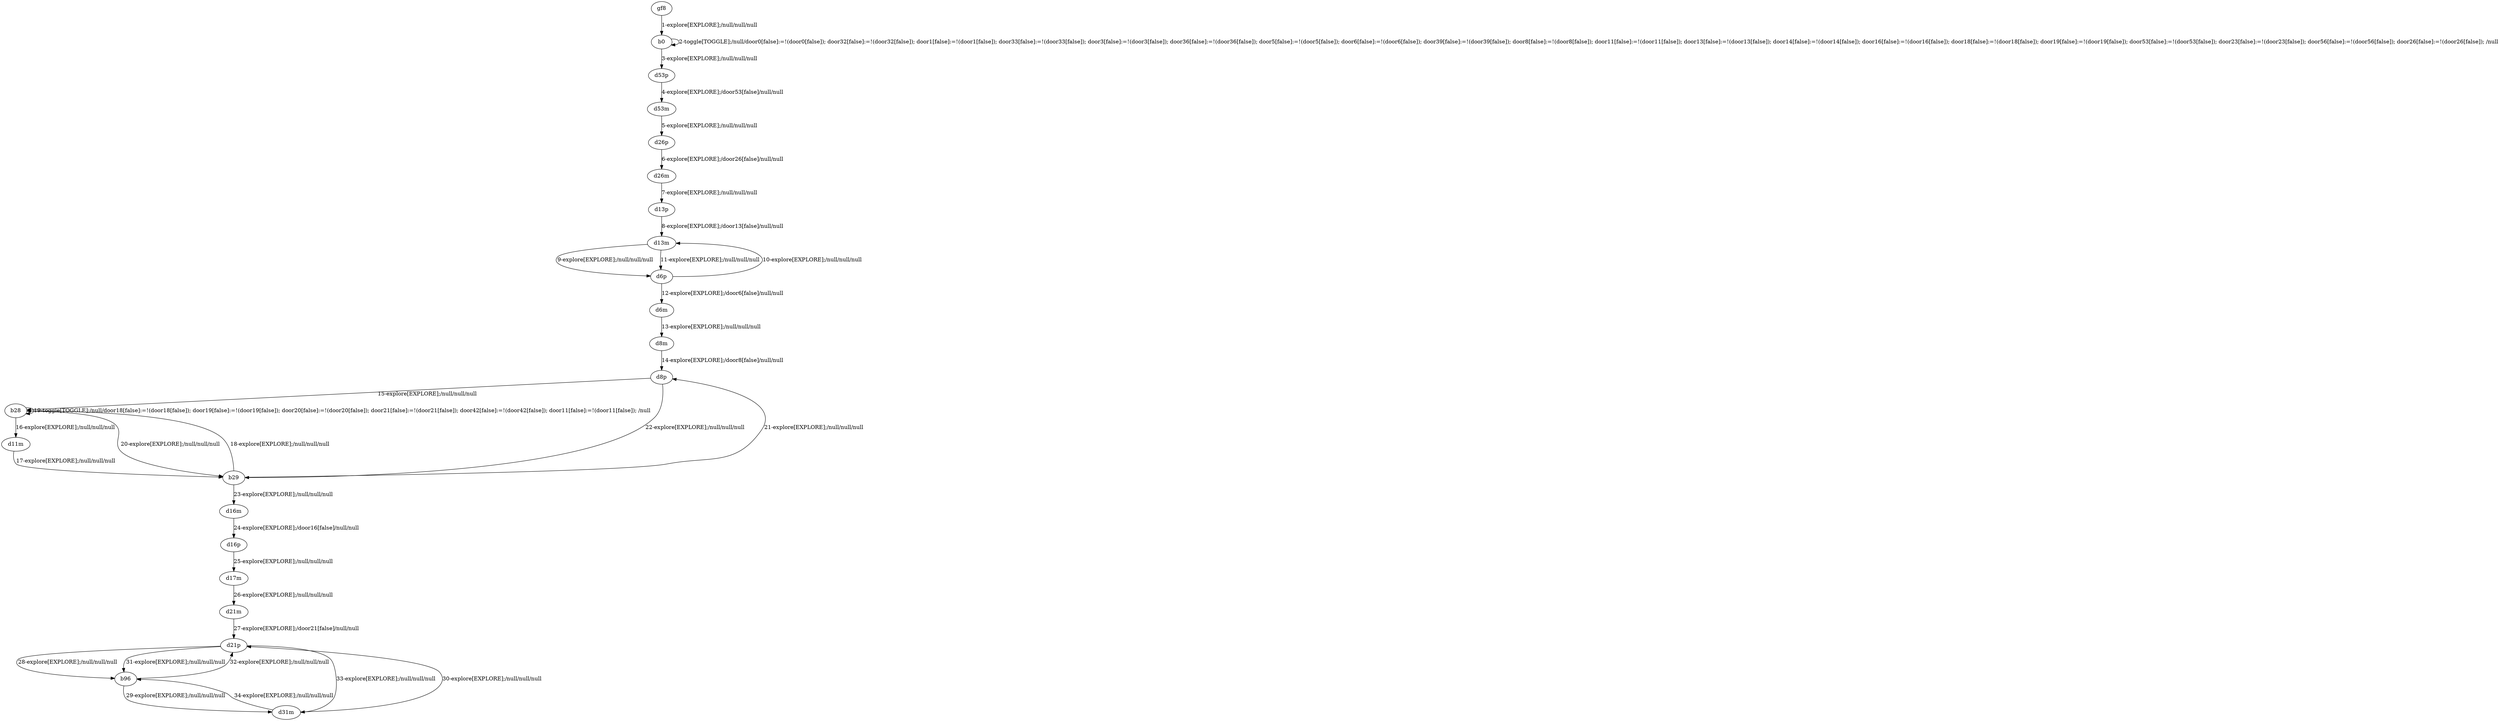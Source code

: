 # Total number of goals covered by this test: 1
# d31m --> b96

digraph g {
"gf8" -> "b0" [label = "1-explore[EXPLORE];/null/null/null"];
"b0" -> "b0" [label = "2-toggle[TOGGLE];/null/door0[false]:=!(door0[false]); door32[false]:=!(door32[false]); door1[false]:=!(door1[false]); door33[false]:=!(door33[false]); door3[false]:=!(door3[false]); door36[false]:=!(door36[false]); door5[false]:=!(door5[false]); door6[false]:=!(door6[false]); door39[false]:=!(door39[false]); door8[false]:=!(door8[false]); door11[false]:=!(door11[false]); door13[false]:=!(door13[false]); door14[false]:=!(door14[false]); door16[false]:=!(door16[false]); door18[false]:=!(door18[false]); door19[false]:=!(door19[false]); door53[false]:=!(door53[false]); door23[false]:=!(door23[false]); door56[false]:=!(door56[false]); door26[false]:=!(door26[false]); /null"];
"b0" -> "d53p" [label = "3-explore[EXPLORE];/null/null/null"];
"d53p" -> "d53m" [label = "4-explore[EXPLORE];/door53[false]/null/null"];
"d53m" -> "d26p" [label = "5-explore[EXPLORE];/null/null/null"];
"d26p" -> "d26m" [label = "6-explore[EXPLORE];/door26[false]/null/null"];
"d26m" -> "d13p" [label = "7-explore[EXPLORE];/null/null/null"];
"d13p" -> "d13m" [label = "8-explore[EXPLORE];/door13[false]/null/null"];
"d13m" -> "d6p" [label = "9-explore[EXPLORE];/null/null/null"];
"d6p" -> "d13m" [label = "10-explore[EXPLORE];/null/null/null"];
"d13m" -> "d6p" [label = "11-explore[EXPLORE];/null/null/null"];
"d6p" -> "d6m" [label = "12-explore[EXPLORE];/door6[false]/null/null"];
"d6m" -> "d8m" [label = "13-explore[EXPLORE];/null/null/null"];
"d8m" -> "d8p" [label = "14-explore[EXPLORE];/door8[false]/null/null"];
"d8p" -> "b28" [label = "15-explore[EXPLORE];/null/null/null"];
"b28" -> "d11m" [label = "16-explore[EXPLORE];/null/null/null"];
"d11m" -> "b29" [label = "17-explore[EXPLORE];/null/null/null"];
"b29" -> "b28" [label = "18-explore[EXPLORE];/null/null/null"];
"b28" -> "b28" [label = "19-toggle[TOGGLE];/null/door18[false]:=!(door18[false]); door19[false]:=!(door19[false]); door20[false]:=!(door20[false]); door21[false]:=!(door21[false]); door42[false]:=!(door42[false]); door11[false]:=!(door11[false]); /null"];
"b28" -> "b29" [label = "20-explore[EXPLORE];/null/null/null"];
"b29" -> "d8p" [label = "21-explore[EXPLORE];/null/null/null"];
"d8p" -> "b29" [label = "22-explore[EXPLORE];/null/null/null"];
"b29" -> "d16m" [label = "23-explore[EXPLORE];/null/null/null"];
"d16m" -> "d16p" [label = "24-explore[EXPLORE];/door16[false]/null/null"];
"d16p" -> "d17m" [label = "25-explore[EXPLORE];/null/null/null"];
"d17m" -> "d21m" [label = "26-explore[EXPLORE];/null/null/null"];
"d21m" -> "d21p" [label = "27-explore[EXPLORE];/door21[false]/null/null"];
"d21p" -> "b96" [label = "28-explore[EXPLORE];/null/null/null"];
"b96" -> "d31m" [label = "29-explore[EXPLORE];/null/null/null"];
"d31m" -> "d21p" [label = "30-explore[EXPLORE];/null/null/null"];
"d21p" -> "b96" [label = "31-explore[EXPLORE];/null/null/null"];
"b96" -> "d21p" [label = "32-explore[EXPLORE];/null/null/null"];
"d21p" -> "d31m" [label = "33-explore[EXPLORE];/null/null/null"];
"d31m" -> "b96" [label = "34-explore[EXPLORE];/null/null/null"];
}